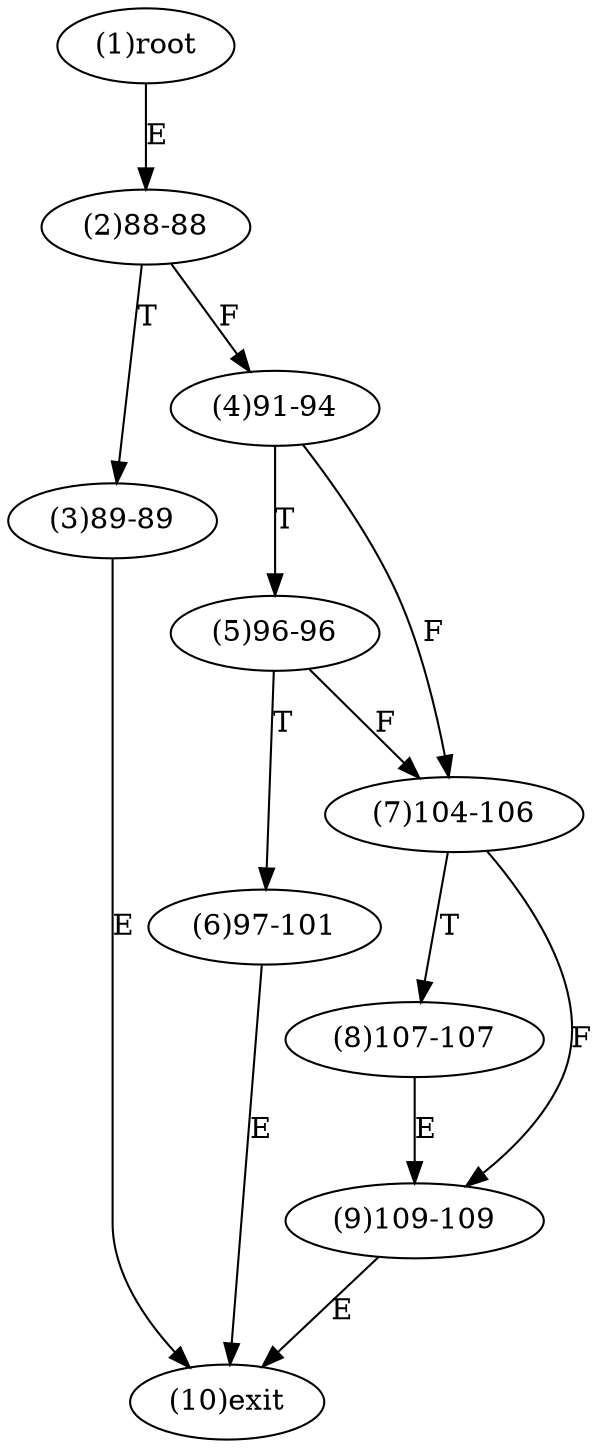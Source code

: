 digraph "" { 
1[ label="(1)root"];
2[ label="(2)88-88"];
3[ label="(3)89-89"];
4[ label="(4)91-94"];
5[ label="(5)96-96"];
6[ label="(6)97-101"];
7[ label="(7)104-106"];
8[ label="(8)107-107"];
9[ label="(9)109-109"];
10[ label="(10)exit"];
1->2[ label="E"];
2->4[ label="F"];
2->3[ label="T"];
3->10[ label="E"];
4->7[ label="F"];
4->5[ label="T"];
5->7[ label="F"];
5->6[ label="T"];
6->10[ label="E"];
7->9[ label="F"];
7->8[ label="T"];
8->9[ label="E"];
9->10[ label="E"];
}